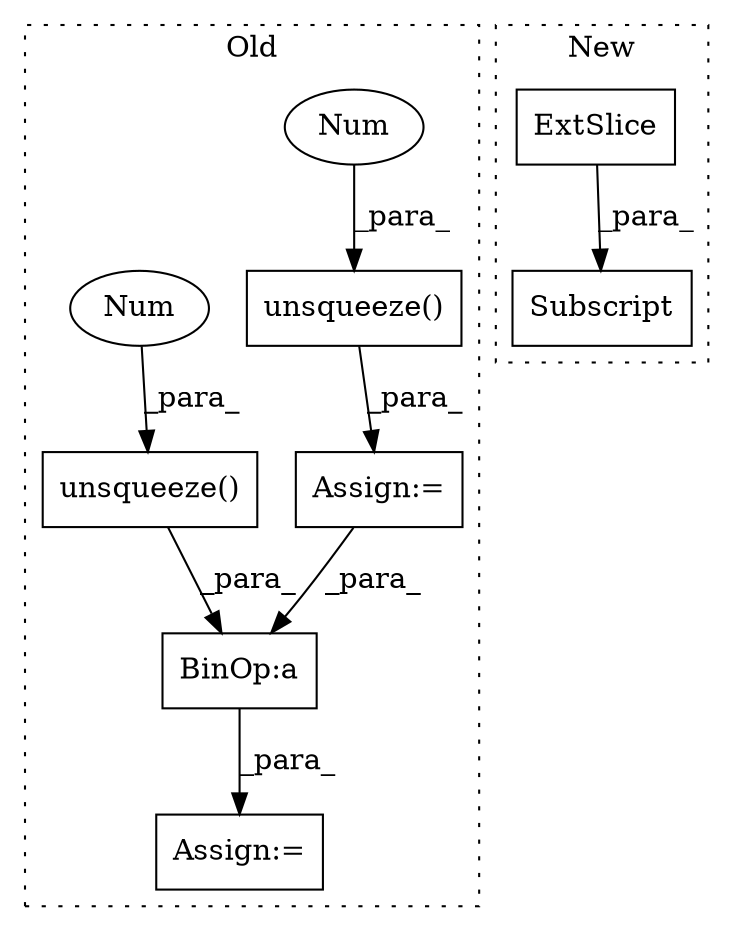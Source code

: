 digraph G {
subgraph cluster0 {
1 [label="unsqueeze()" a="75" s="3572,3604" l="31,1" shape="box"];
3 [label="Num" a="76" s="3603" l="1" shape="ellipse"];
4 [label="Assign:=" a="68" s="3861" l="3" shape="box"];
5 [label="BinOp:a" a="82" s="3906" l="3" shape="box"];
6 [label="Assign:=" a="68" s="3681" l="3" shape="box"];
8 [label="unsqueeze()" a="75" s="3873,3892" l="18,1" shape="box"];
9 [label="Num" a="76" s="3891" l="1" shape="ellipse"];
label = "Old";
style="dotted";
}
subgraph cluster1 {
2 [label="Subscript" a="63" s="3817,0" l="20,0" shape="box"];
7 [label="ExtSlice" a="85" s="3817" l="14" shape="box"];
label = "New";
style="dotted";
}
1 -> 6 [label="_para_"];
3 -> 1 [label="_para_"];
5 -> 4 [label="_para_"];
6 -> 5 [label="_para_"];
7 -> 2 [label="_para_"];
8 -> 5 [label="_para_"];
9 -> 8 [label="_para_"];
}